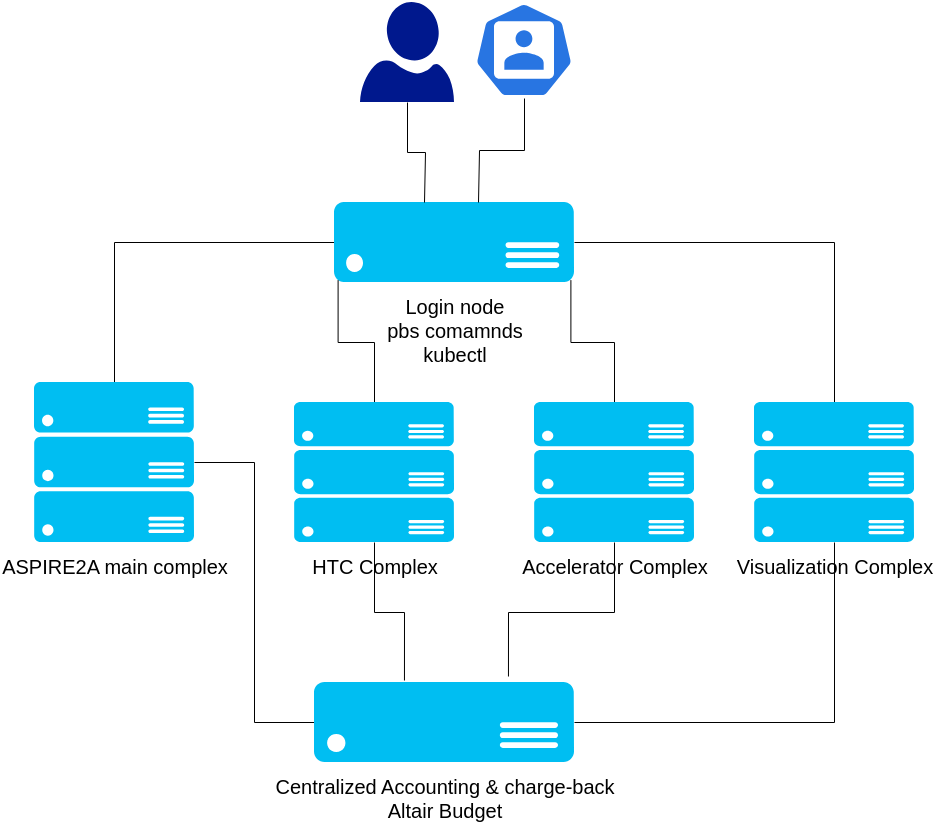 <mxfile version="20.2.6" type="github">
  <diagram id="nVB3cnv1jb0ZMBoorVzW" name="Page-1">
    <mxGraphModel dx="1150" dy="710" grid="1" gridSize="10" guides="1" tooltips="1" connect="1" arrows="1" fold="1" page="1" pageScale="1" pageWidth="850" pageHeight="1100" math="0" shadow="0">
      <root>
        <mxCell id="0" />
        <mxCell id="1" parent="0" />
        <mxCell id="NiJ6ZdJ3sHN72qDxjUgO-12" style="edgeStyle=orthogonalEdgeStyle;rounded=0;orthogonalLoop=1;jettySize=auto;html=1;exitX=1;exitY=0.5;exitDx=0;exitDy=0;exitPerimeter=0;entryX=0.5;entryY=0;entryDx=0;entryDy=0;entryPerimeter=0;fontSize=10;verticalAlign=top;horizontal=1;endArrow=none;endFill=0;strokeWidth=0.5;endSize=6;" edge="1" parent="1" source="NiJ6ZdJ3sHN72qDxjUgO-2" target="NiJ6ZdJ3sHN72qDxjUgO-6">
          <mxGeometry relative="1" as="geometry" />
        </mxCell>
        <mxCell id="NiJ6ZdJ3sHN72qDxjUgO-26" style="edgeStyle=orthogonalEdgeStyle;rounded=0;orthogonalLoop=1;jettySize=auto;html=1;exitX=0;exitY=0.5;exitDx=0;exitDy=0;exitPerimeter=0;entryX=0.5;entryY=0;entryDx=0;entryDy=0;entryPerimeter=0;fontSize=10;endArrow=none;endFill=0;endSize=6;strokeWidth=0.5;" edge="1" parent="1" source="NiJ6ZdJ3sHN72qDxjUgO-2" target="NiJ6ZdJ3sHN72qDxjUgO-3">
          <mxGeometry relative="1" as="geometry" />
        </mxCell>
        <mxCell id="NiJ6ZdJ3sHN72qDxjUgO-2" value="&lt;div style=&quot;font-size: 10px;&quot;&gt;Login node&lt;/div&gt;&lt;div style=&quot;font-size: 10px;&quot;&gt;pbs comamnds&lt;/div&gt;&lt;div style=&quot;font-size: 10px;&quot;&gt;kubectl&lt;br style=&quot;font-size: 10px;&quot;&gt;&lt;/div&gt;" style="verticalLabelPosition=bottom;html=1;verticalAlign=top;align=center;strokeColor=none;fillColor=#00BEF2;shape=mxgraph.azure.server;fontSize=10;" vertex="1" parent="1">
          <mxGeometry x="310" y="280" width="120" height="40" as="geometry" />
        </mxCell>
        <mxCell id="NiJ6ZdJ3sHN72qDxjUgO-13" style="edgeStyle=orthogonalEdgeStyle;rounded=0;orthogonalLoop=1;jettySize=auto;html=1;entryX=0;entryY=0.5;entryDx=0;entryDy=0;entryPerimeter=0;fontSize=10;endArrow=none;endFill=0;strokeWidth=0.5;endSize=6;" edge="1" parent="1" source="NiJ6ZdJ3sHN72qDxjUgO-3" target="NiJ6ZdJ3sHN72qDxjUgO-8">
          <mxGeometry relative="1" as="geometry" />
        </mxCell>
        <mxCell id="NiJ6ZdJ3sHN72qDxjUgO-3" value="ASPIRE2A main complex" style="verticalLabelPosition=bottom;html=1;verticalAlign=top;align=center;strokeColor=none;fillColor=#00BEF2;shape=mxgraph.azure.server_rack;fontSize=10;" vertex="1" parent="1">
          <mxGeometry x="160" y="370" width="80" height="80" as="geometry" />
        </mxCell>
        <mxCell id="NiJ6ZdJ3sHN72qDxjUgO-14" style="edgeStyle=orthogonalEdgeStyle;rounded=0;orthogonalLoop=1;jettySize=auto;html=1;exitX=0.5;exitY=1;exitDx=0;exitDy=0;exitPerimeter=0;entryX=0.346;entryY=-0.025;entryDx=0;entryDy=0;entryPerimeter=0;fontSize=10;endArrow=none;endFill=0;strokeWidth=0.5;endSize=6;" edge="1" parent="1" source="NiJ6ZdJ3sHN72qDxjUgO-4" target="NiJ6ZdJ3sHN72qDxjUgO-8">
          <mxGeometry relative="1" as="geometry" />
        </mxCell>
        <mxCell id="NiJ6ZdJ3sHN72qDxjUgO-27" style="edgeStyle=orthogonalEdgeStyle;rounded=0;orthogonalLoop=1;jettySize=auto;html=1;exitX=0.5;exitY=0;exitDx=0;exitDy=0;exitPerimeter=0;entryX=0.015;entryY=0.97;entryDx=0;entryDy=0;entryPerimeter=0;fontSize=10;endArrow=none;endFill=0;endSize=6;strokeWidth=0.5;" edge="1" parent="1" source="NiJ6ZdJ3sHN72qDxjUgO-4" target="NiJ6ZdJ3sHN72qDxjUgO-2">
          <mxGeometry relative="1" as="geometry" />
        </mxCell>
        <mxCell id="NiJ6ZdJ3sHN72qDxjUgO-4" value="HTC Complex" style="verticalLabelPosition=bottom;html=1;verticalAlign=top;align=center;strokeColor=none;fillColor=#00BEF2;shape=mxgraph.azure.server_rack;fontSize=10;" vertex="1" parent="1">
          <mxGeometry x="290" y="380" width="80" height="70" as="geometry" />
        </mxCell>
        <mxCell id="NiJ6ZdJ3sHN72qDxjUgO-15" style="edgeStyle=orthogonalEdgeStyle;rounded=0;orthogonalLoop=1;jettySize=auto;html=1;exitX=0.5;exitY=1;exitDx=0;exitDy=0;exitPerimeter=0;entryX=0.746;entryY=-0.075;entryDx=0;entryDy=0;entryPerimeter=0;fontSize=10;endArrow=none;endFill=0;strokeWidth=0.5;endSize=6;" edge="1" parent="1" source="NiJ6ZdJ3sHN72qDxjUgO-5" target="NiJ6ZdJ3sHN72qDxjUgO-8">
          <mxGeometry relative="1" as="geometry" />
        </mxCell>
        <mxCell id="NiJ6ZdJ3sHN72qDxjUgO-19" style="edgeStyle=orthogonalEdgeStyle;rounded=0;orthogonalLoop=1;jettySize=auto;html=1;entryX=0.985;entryY=0.97;entryDx=0;entryDy=0;entryPerimeter=0;fontSize=10;endArrow=none;endFill=0;exitX=0.5;exitY=0;exitDx=0;exitDy=0;exitPerimeter=0;strokeWidth=0.5;endSize=6;" edge="1" parent="1" source="NiJ6ZdJ3sHN72qDxjUgO-5" target="NiJ6ZdJ3sHN72qDxjUgO-2">
          <mxGeometry relative="1" as="geometry" />
        </mxCell>
        <mxCell id="NiJ6ZdJ3sHN72qDxjUgO-5" value="Accelerator Complex" style="verticalLabelPosition=bottom;html=1;verticalAlign=top;align=center;strokeColor=none;fillColor=#00BEF2;shape=mxgraph.azure.server_rack;fontSize=10;" vertex="1" parent="1">
          <mxGeometry x="410" y="380" width="80" height="70" as="geometry" />
        </mxCell>
        <mxCell id="NiJ6ZdJ3sHN72qDxjUgO-17" style="edgeStyle=orthogonalEdgeStyle;rounded=0;orthogonalLoop=1;jettySize=auto;html=1;exitX=0.5;exitY=1;exitDx=0;exitDy=0;exitPerimeter=0;entryX=1;entryY=0.5;entryDx=0;entryDy=0;entryPerimeter=0;fontSize=10;endArrow=none;endFill=0;strokeWidth=0.5;endSize=6;" edge="1" parent="1" source="NiJ6ZdJ3sHN72qDxjUgO-6" target="NiJ6ZdJ3sHN72qDxjUgO-8">
          <mxGeometry relative="1" as="geometry" />
        </mxCell>
        <mxCell id="NiJ6ZdJ3sHN72qDxjUgO-6" value="Visualization Complex" style="verticalLabelPosition=bottom;html=1;verticalAlign=top;align=center;strokeColor=none;fillColor=#00BEF2;shape=mxgraph.azure.server_rack;fontSize=10;" vertex="1" parent="1">
          <mxGeometry x="520" y="380" width="80" height="70" as="geometry" />
        </mxCell>
        <mxCell id="NiJ6ZdJ3sHN72qDxjUgO-8" value="&lt;div style=&quot;font-size: 10px;&quot;&gt;Centralized Accounting &amp;amp; charge-back&lt;/div&gt;&lt;div style=&quot;font-size: 10px;&quot;&gt;Altair Budget&lt;br style=&quot;font-size: 10px;&quot;&gt; &lt;/div&gt;" style="verticalLabelPosition=bottom;html=1;verticalAlign=top;align=center;strokeColor=none;fillColor=#00BEF2;shape=mxgraph.azure.server;fontSize=10;" vertex="1" parent="1">
          <mxGeometry x="300" y="520" width="130" height="40" as="geometry" />
        </mxCell>
        <mxCell id="NiJ6ZdJ3sHN72qDxjUgO-23" style="edgeStyle=orthogonalEdgeStyle;rounded=0;orthogonalLoop=1;jettySize=auto;html=1;exitX=0.5;exitY=1;exitDx=0;exitDy=0;exitPerimeter=0;fontSize=10;endArrow=none;endFill=0;endSize=6;strokeWidth=0.5;" edge="1" parent="1" source="NiJ6ZdJ3sHN72qDxjUgO-21">
          <mxGeometry relative="1" as="geometry">
            <mxPoint x="355" y="280" as="targetPoint" />
          </mxGeometry>
        </mxCell>
        <mxCell id="NiJ6ZdJ3sHN72qDxjUgO-21" value="" style="sketch=0;aspect=fixed;pointerEvents=1;shadow=0;dashed=0;html=1;strokeColor=none;labelPosition=center;verticalLabelPosition=bottom;verticalAlign=top;align=center;fillColor=#00188D;shape=mxgraph.azure.user;fontSize=10;" vertex="1" parent="1">
          <mxGeometry x="323" y="180" width="47" height="50" as="geometry" />
        </mxCell>
        <mxCell id="NiJ6ZdJ3sHN72qDxjUgO-24" style="edgeStyle=orthogonalEdgeStyle;rounded=0;orthogonalLoop=1;jettySize=auto;html=1;exitX=0.5;exitY=1;exitDx=0;exitDy=0;exitPerimeter=0;fontSize=10;endArrow=none;endFill=0;endSize=6;strokeWidth=0.5;" edge="1" parent="1" source="NiJ6ZdJ3sHN72qDxjUgO-22">
          <mxGeometry relative="1" as="geometry">
            <mxPoint x="382" y="280" as="targetPoint" />
          </mxGeometry>
        </mxCell>
        <mxCell id="NiJ6ZdJ3sHN72qDxjUgO-22" value="" style="sketch=0;html=1;dashed=0;whitespace=wrap;fillColor=#2875E2;strokeColor=#ffffff;points=[[0.005,0.63,0],[0.1,0.2,0],[0.9,0.2,0],[0.5,0,0],[0.995,0.63,0],[0.72,0.99,0],[0.5,1,0],[0.28,0.99,0]];shape=mxgraph.kubernetes.icon;prIcon=user;fontSize=10;" vertex="1" parent="1">
          <mxGeometry x="380" y="180" width="50" height="48" as="geometry" />
        </mxCell>
      </root>
    </mxGraphModel>
  </diagram>
</mxfile>
